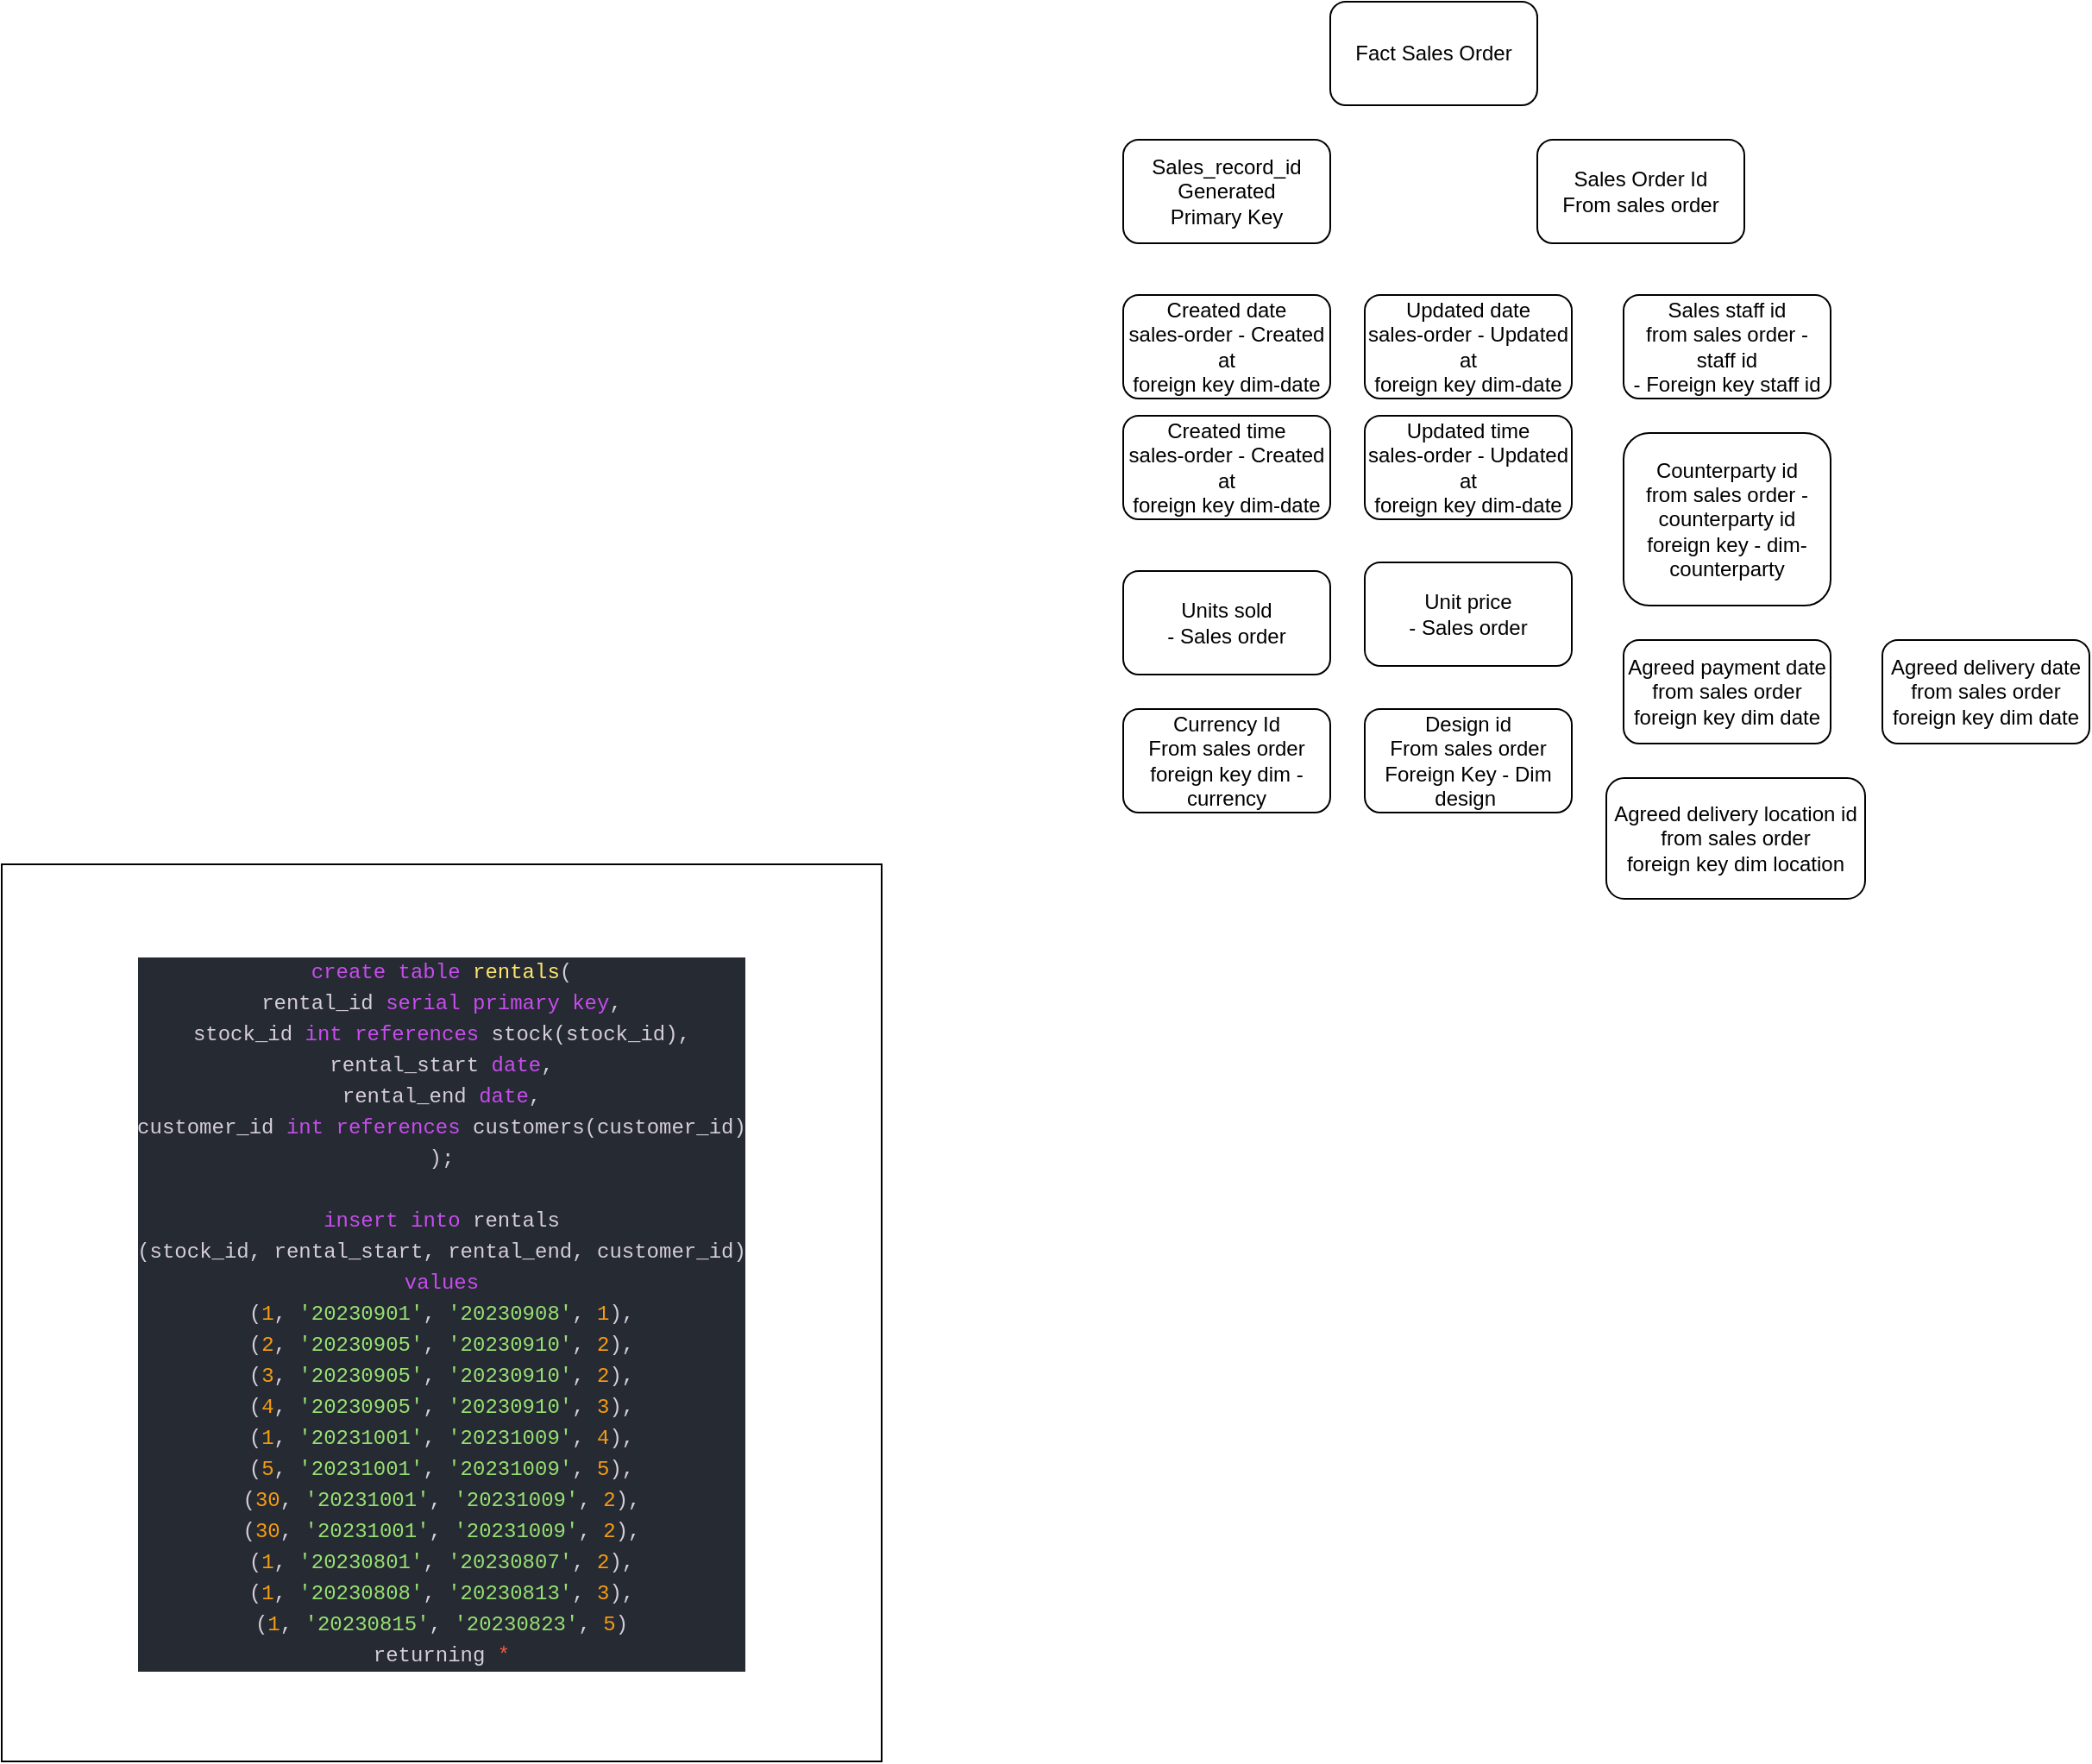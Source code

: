 <mxfile>
    <diagram id="soI8HRxatd2E1gUjllPw" name="Page-1">
        <mxGraphModel dx="2347" dy="827" grid="1" gridSize="10" guides="1" tooltips="1" connect="1" arrows="1" fold="1" page="1" pageScale="1" pageWidth="827" pageHeight="1169" math="0" shadow="0">
            <root>
                <mxCell id="0"/>
                <mxCell id="1" parent="0"/>
                <mxCell id="3" value="Fact Sales Order" style="rounded=1;whiteSpace=wrap;html=1;" vertex="1" parent="1">
                    <mxGeometry x="320" y="200" width="120" height="60" as="geometry"/>
                </mxCell>
                <mxCell id="4" value="Sales_record_id&lt;br&gt;Generated&lt;br&gt;Primary Key" style="whiteSpace=wrap;html=1;rounded=1;" vertex="1" parent="1">
                    <mxGeometry x="200" y="280" width="120" height="60" as="geometry"/>
                </mxCell>
                <mxCell id="6" value="Sales Order Id&lt;br&gt;From sales order" style="whiteSpace=wrap;html=1;rounded=1;" vertex="1" parent="1">
                    <mxGeometry x="440" y="280" width="120" height="60" as="geometry"/>
                </mxCell>
                <mxCell id="7" value="Created date&lt;br&gt;sales-order - Created at&lt;br&gt;foreign key dim-date" style="rounded=1;whiteSpace=wrap;html=1;" vertex="1" parent="1">
                    <mxGeometry x="200" y="370" width="120" height="60" as="geometry"/>
                </mxCell>
                <mxCell id="8" value="Created time&lt;br&gt;sales-order - Created at&lt;br&gt;foreign key dim-date" style="rounded=1;whiteSpace=wrap;html=1;" vertex="1" parent="1">
                    <mxGeometry x="200" y="440" width="120" height="60" as="geometry"/>
                </mxCell>
                <mxCell id="9" value="Updated date&lt;br&gt;sales-order - Updated at&lt;br&gt;foreign key dim-date" style="rounded=1;whiteSpace=wrap;html=1;" vertex="1" parent="1">
                    <mxGeometry x="340" y="370" width="120" height="60" as="geometry"/>
                </mxCell>
                <mxCell id="10" value="Updated time&lt;br&gt;sales-order - Updated at&lt;br&gt;foreign key dim-date" style="rounded=1;whiteSpace=wrap;html=1;" vertex="1" parent="1">
                    <mxGeometry x="340" y="440" width="120" height="60" as="geometry"/>
                </mxCell>
                <mxCell id="11" value="Sales staff id&lt;br&gt;from sales order - staff id&lt;br&gt;- Foreign key staff id" style="rounded=1;whiteSpace=wrap;html=1;" vertex="1" parent="1">
                    <mxGeometry x="490" y="370" width="120" height="60" as="geometry"/>
                </mxCell>
                <mxCell id="12" value="Counterparty id&lt;br&gt;from sales order - counterparty id&lt;br&gt;foreign key - dim-counterparty" style="rounded=1;whiteSpace=wrap;html=1;" vertex="1" parent="1">
                    <mxGeometry x="490" y="450" width="120" height="100" as="geometry"/>
                </mxCell>
                <mxCell id="13" value="Units sold&lt;br&gt;- Sales order" style="rounded=1;whiteSpace=wrap;html=1;" vertex="1" parent="1">
                    <mxGeometry x="200" y="530" width="120" height="60" as="geometry"/>
                </mxCell>
                <mxCell id="14" value="Unit price&lt;br&gt;- Sales order" style="rounded=1;whiteSpace=wrap;html=1;" vertex="1" parent="1">
                    <mxGeometry x="340" y="525" width="120" height="60" as="geometry"/>
                </mxCell>
                <mxCell id="15" value="Currency Id&lt;br&gt;From sales order&lt;br&gt;foreign key dim -currency" style="rounded=1;whiteSpace=wrap;html=1;" vertex="1" parent="1">
                    <mxGeometry x="200" y="610" width="120" height="60" as="geometry"/>
                </mxCell>
                <mxCell id="16" value="Design id&lt;br&gt;From sales order&lt;br&gt;Foreign Key - Dim design&amp;nbsp;" style="rounded=1;whiteSpace=wrap;html=1;" vertex="1" parent="1">
                    <mxGeometry x="340" y="610" width="120" height="60" as="geometry"/>
                </mxCell>
                <mxCell id="17" value="Agreed payment date&lt;br&gt;from sales order&lt;br&gt;foreign key dim date" style="rounded=1;whiteSpace=wrap;html=1;" vertex="1" parent="1">
                    <mxGeometry x="490" y="570" width="120" height="60" as="geometry"/>
                </mxCell>
                <mxCell id="18" value="Agreed delivery date&lt;br&gt;from sales order&lt;br&gt;foreign key dim date" style="rounded=1;whiteSpace=wrap;html=1;" vertex="1" parent="1">
                    <mxGeometry x="640" y="570" width="120" height="60" as="geometry"/>
                </mxCell>
                <mxCell id="19" value="Agreed delivery location id&lt;br&gt;from sales order&lt;br&gt;foreign key dim location" style="rounded=1;whiteSpace=wrap;html=1;" vertex="1" parent="1">
                    <mxGeometry x="480" y="650" width="150" height="70" as="geometry"/>
                </mxCell>
                <mxCell id="20" value="&lt;div style=&quot;color: rgb(213, 206, 217); background-color: rgb(38, 42, 51); font-family: Menlo, Monaco, &amp;quot;Courier New&amp;quot;, monospace; line-height: 18px;&quot;&gt;&lt;div&gt;&lt;span style=&quot;color: #c74ded;&quot;&gt;create&lt;/span&gt; &lt;span style=&quot;color: #c74ded;&quot;&gt;table&lt;/span&gt; &lt;span style=&quot;color: #ffe66d;&quot;&gt;rentals&lt;/span&gt;(&lt;/div&gt;&lt;div&gt;    rental_id &lt;span style=&quot;color: #c74ded;&quot;&gt;serial&lt;/span&gt; &lt;span style=&quot;color: #c74ded;&quot;&gt;primary key&lt;/span&gt;,&lt;/div&gt;&lt;div&gt;    stock_id &lt;span style=&quot;color: #c74ded;&quot;&gt;int&lt;/span&gt; &lt;span style=&quot;color: #c74ded;&quot;&gt;references&lt;/span&gt; stock(stock_id),&lt;/div&gt;&lt;div&gt;    rental_start &lt;span style=&quot;color: #c74ded;&quot;&gt;date&lt;/span&gt;,&lt;/div&gt;&lt;div&gt;    rental_end &lt;span style=&quot;color: #c74ded;&quot;&gt;date&lt;/span&gt;,&lt;/div&gt;&lt;div&gt;    customer_id &lt;span style=&quot;color: #c74ded;&quot;&gt;int&lt;/span&gt; &lt;span style=&quot;color: #c74ded;&quot;&gt;references&lt;/span&gt; customers(customer_id)&lt;/div&gt;&lt;div&gt;);&lt;/div&gt;&lt;br&gt;&lt;div&gt;&lt;span style=&quot;color: #c74ded;&quot;&gt;insert into&lt;/span&gt; rentals&lt;/div&gt;&lt;div&gt;(stock_id, rental_start, rental_end, customer_id)&lt;/div&gt;&lt;div&gt;&lt;span style=&quot;color: #c74ded;&quot;&gt;values&lt;/span&gt;&lt;/div&gt;&lt;div&gt;(&lt;span style=&quot;color: #f39c12;&quot;&gt;1&lt;/span&gt;, &lt;span style=&quot;color: #96e072;&quot;&gt;'20230901'&lt;/span&gt;, &lt;span style=&quot;color: #96e072;&quot;&gt;'20230908'&lt;/span&gt;, &lt;span style=&quot;color: #f39c12;&quot;&gt;1&lt;/span&gt;),&lt;/div&gt;&lt;div&gt;(&lt;span style=&quot;color: #f39c12;&quot;&gt;2&lt;/span&gt;, &lt;span style=&quot;color: #96e072;&quot;&gt;'20230905'&lt;/span&gt;, &lt;span style=&quot;color: #96e072;&quot;&gt;'20230910'&lt;/span&gt;, &lt;span style=&quot;color: #f39c12;&quot;&gt;2&lt;/span&gt;),&lt;/div&gt;&lt;div&gt;(&lt;span style=&quot;color: #f39c12;&quot;&gt;3&lt;/span&gt;, &lt;span style=&quot;color: #96e072;&quot;&gt;'20230905'&lt;/span&gt;, &lt;span style=&quot;color: #96e072;&quot;&gt;'20230910'&lt;/span&gt;, &lt;span style=&quot;color: #f39c12;&quot;&gt;2&lt;/span&gt;),&lt;/div&gt;&lt;div&gt;(&lt;span style=&quot;color: #f39c12;&quot;&gt;4&lt;/span&gt;, &lt;span style=&quot;color: #96e072;&quot;&gt;'20230905'&lt;/span&gt;, &lt;span style=&quot;color: #96e072;&quot;&gt;'20230910'&lt;/span&gt;, &lt;span style=&quot;color: #f39c12;&quot;&gt;3&lt;/span&gt;),&lt;/div&gt;&lt;div&gt;(&lt;span style=&quot;color: #f39c12;&quot;&gt;1&lt;/span&gt;, &lt;span style=&quot;color: #96e072;&quot;&gt;'20231001'&lt;/span&gt;, &lt;span style=&quot;color: #96e072;&quot;&gt;'20231009'&lt;/span&gt;, &lt;span style=&quot;color: #f39c12;&quot;&gt;4&lt;/span&gt;),&lt;/div&gt;&lt;div&gt;(&lt;span style=&quot;color: #f39c12;&quot;&gt;5&lt;/span&gt;, &lt;span style=&quot;color: #96e072;&quot;&gt;'20231001'&lt;/span&gt;, &lt;span style=&quot;color: #96e072;&quot;&gt;'20231009'&lt;/span&gt;, &lt;span style=&quot;color: #f39c12;&quot;&gt;5&lt;/span&gt;),&lt;/div&gt;&lt;div&gt;(&lt;span style=&quot;color: #f39c12;&quot;&gt;30&lt;/span&gt;, &lt;span style=&quot;color: #96e072;&quot;&gt;'20231001'&lt;/span&gt;, &lt;span style=&quot;color: #96e072;&quot;&gt;'20231009'&lt;/span&gt;, &lt;span style=&quot;color: #f39c12;&quot;&gt;2&lt;/span&gt;),&lt;/div&gt;&lt;div&gt;(&lt;span style=&quot;color: #f39c12;&quot;&gt;30&lt;/span&gt;, &lt;span style=&quot;color: #96e072;&quot;&gt;'20231001'&lt;/span&gt;, &lt;span style=&quot;color: #96e072;&quot;&gt;'20231009'&lt;/span&gt;, &lt;span style=&quot;color: #f39c12;&quot;&gt;2&lt;/span&gt;),&lt;/div&gt;&lt;div&gt;(&lt;span style=&quot;color: #f39c12;&quot;&gt;1&lt;/span&gt;, &lt;span style=&quot;color: #96e072;&quot;&gt;'20230801'&lt;/span&gt;, &lt;span style=&quot;color: #96e072;&quot;&gt;'20230807'&lt;/span&gt;, &lt;span style=&quot;color: #f39c12;&quot;&gt;2&lt;/span&gt;),&lt;/div&gt;&lt;div&gt;(&lt;span style=&quot;color: #f39c12;&quot;&gt;1&lt;/span&gt;, &lt;span style=&quot;color: #96e072;&quot;&gt;'20230808'&lt;/span&gt;, &lt;span style=&quot;color: #96e072;&quot;&gt;'20230813'&lt;/span&gt;, &lt;span style=&quot;color: #f39c12;&quot;&gt;3&lt;/span&gt;),&lt;/div&gt;&lt;div&gt;(&lt;span style=&quot;color: #f39c12;&quot;&gt;1&lt;/span&gt;, &lt;span style=&quot;color: #96e072;&quot;&gt;'20230815'&lt;/span&gt;, &lt;span style=&quot;color: #96e072;&quot;&gt;'20230823'&lt;/span&gt;, &lt;span style=&quot;color: #f39c12;&quot;&gt;5&lt;/span&gt;)&lt;/div&gt;&lt;div&gt;returning &lt;span style=&quot;color: #ee5d43;&quot;&gt;*&lt;/span&gt;&lt;/div&gt;&lt;/div&gt;" style="whiteSpace=wrap;html=1;" vertex="1" parent="1">
                    <mxGeometry x="-450" y="700" width="510" height="520" as="geometry"/>
                </mxCell>
            </root>
        </mxGraphModel>
    </diagram>
</mxfile>